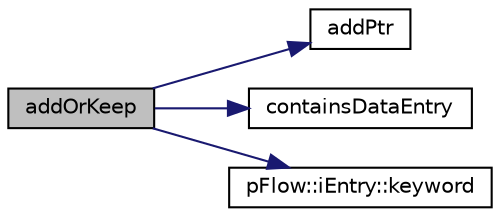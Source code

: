 digraph "addOrKeep"
{
 // LATEX_PDF_SIZE
  edge [fontname="Helvetica",fontsize="10",labelfontname="Helvetica",labelfontsize="10"];
  node [fontname="Helvetica",fontsize="10",shape=record];
  rankdir="LR";
  Node1 [label="addOrKeep",height=0.2,width=0.4,color="black", fillcolor="grey75", style="filled", fontcolor="black",tooltip=" "];
  Node1 -> Node2 [color="midnightblue",fontsize="10",style="solid",fontname="Helvetica"];
  Node2 [label="addPtr",height=0.2,width=0.4,color="black", fillcolor="white", style="filled",URL="$classpFlow_1_1dictionary.html#a520c6483b3b2e0fa7d3997be204f3893",tooltip="add a pointer entry (dictionary/dataEntry) replaces this entry with existing one and issue a warning"];
  Node1 -> Node3 [color="midnightblue",fontsize="10",style="solid",fontname="Helvetica"];
  Node3 [label="containsDataEntry",height=0.2,width=0.4,color="black", fillcolor="white", style="filled",URL="$classpFlow_1_1dictionary.html#a7ca8222c7de98177fe1e8e9d2615f77d",tooltip="check if a data entry exist"];
  Node1 -> Node4 [color="midnightblue",fontsize="10",style="solid",fontname="Helvetica"];
  Node4 [label="pFlow::iEntry::keyword",height=0.2,width=0.4,color="black", fillcolor="white", style="filled",URL="$classpFlow_1_1iEntry.html#a7c88d41e6cee4f2ba2bfa06e3078373a",tooltip="return keyword"];
}
